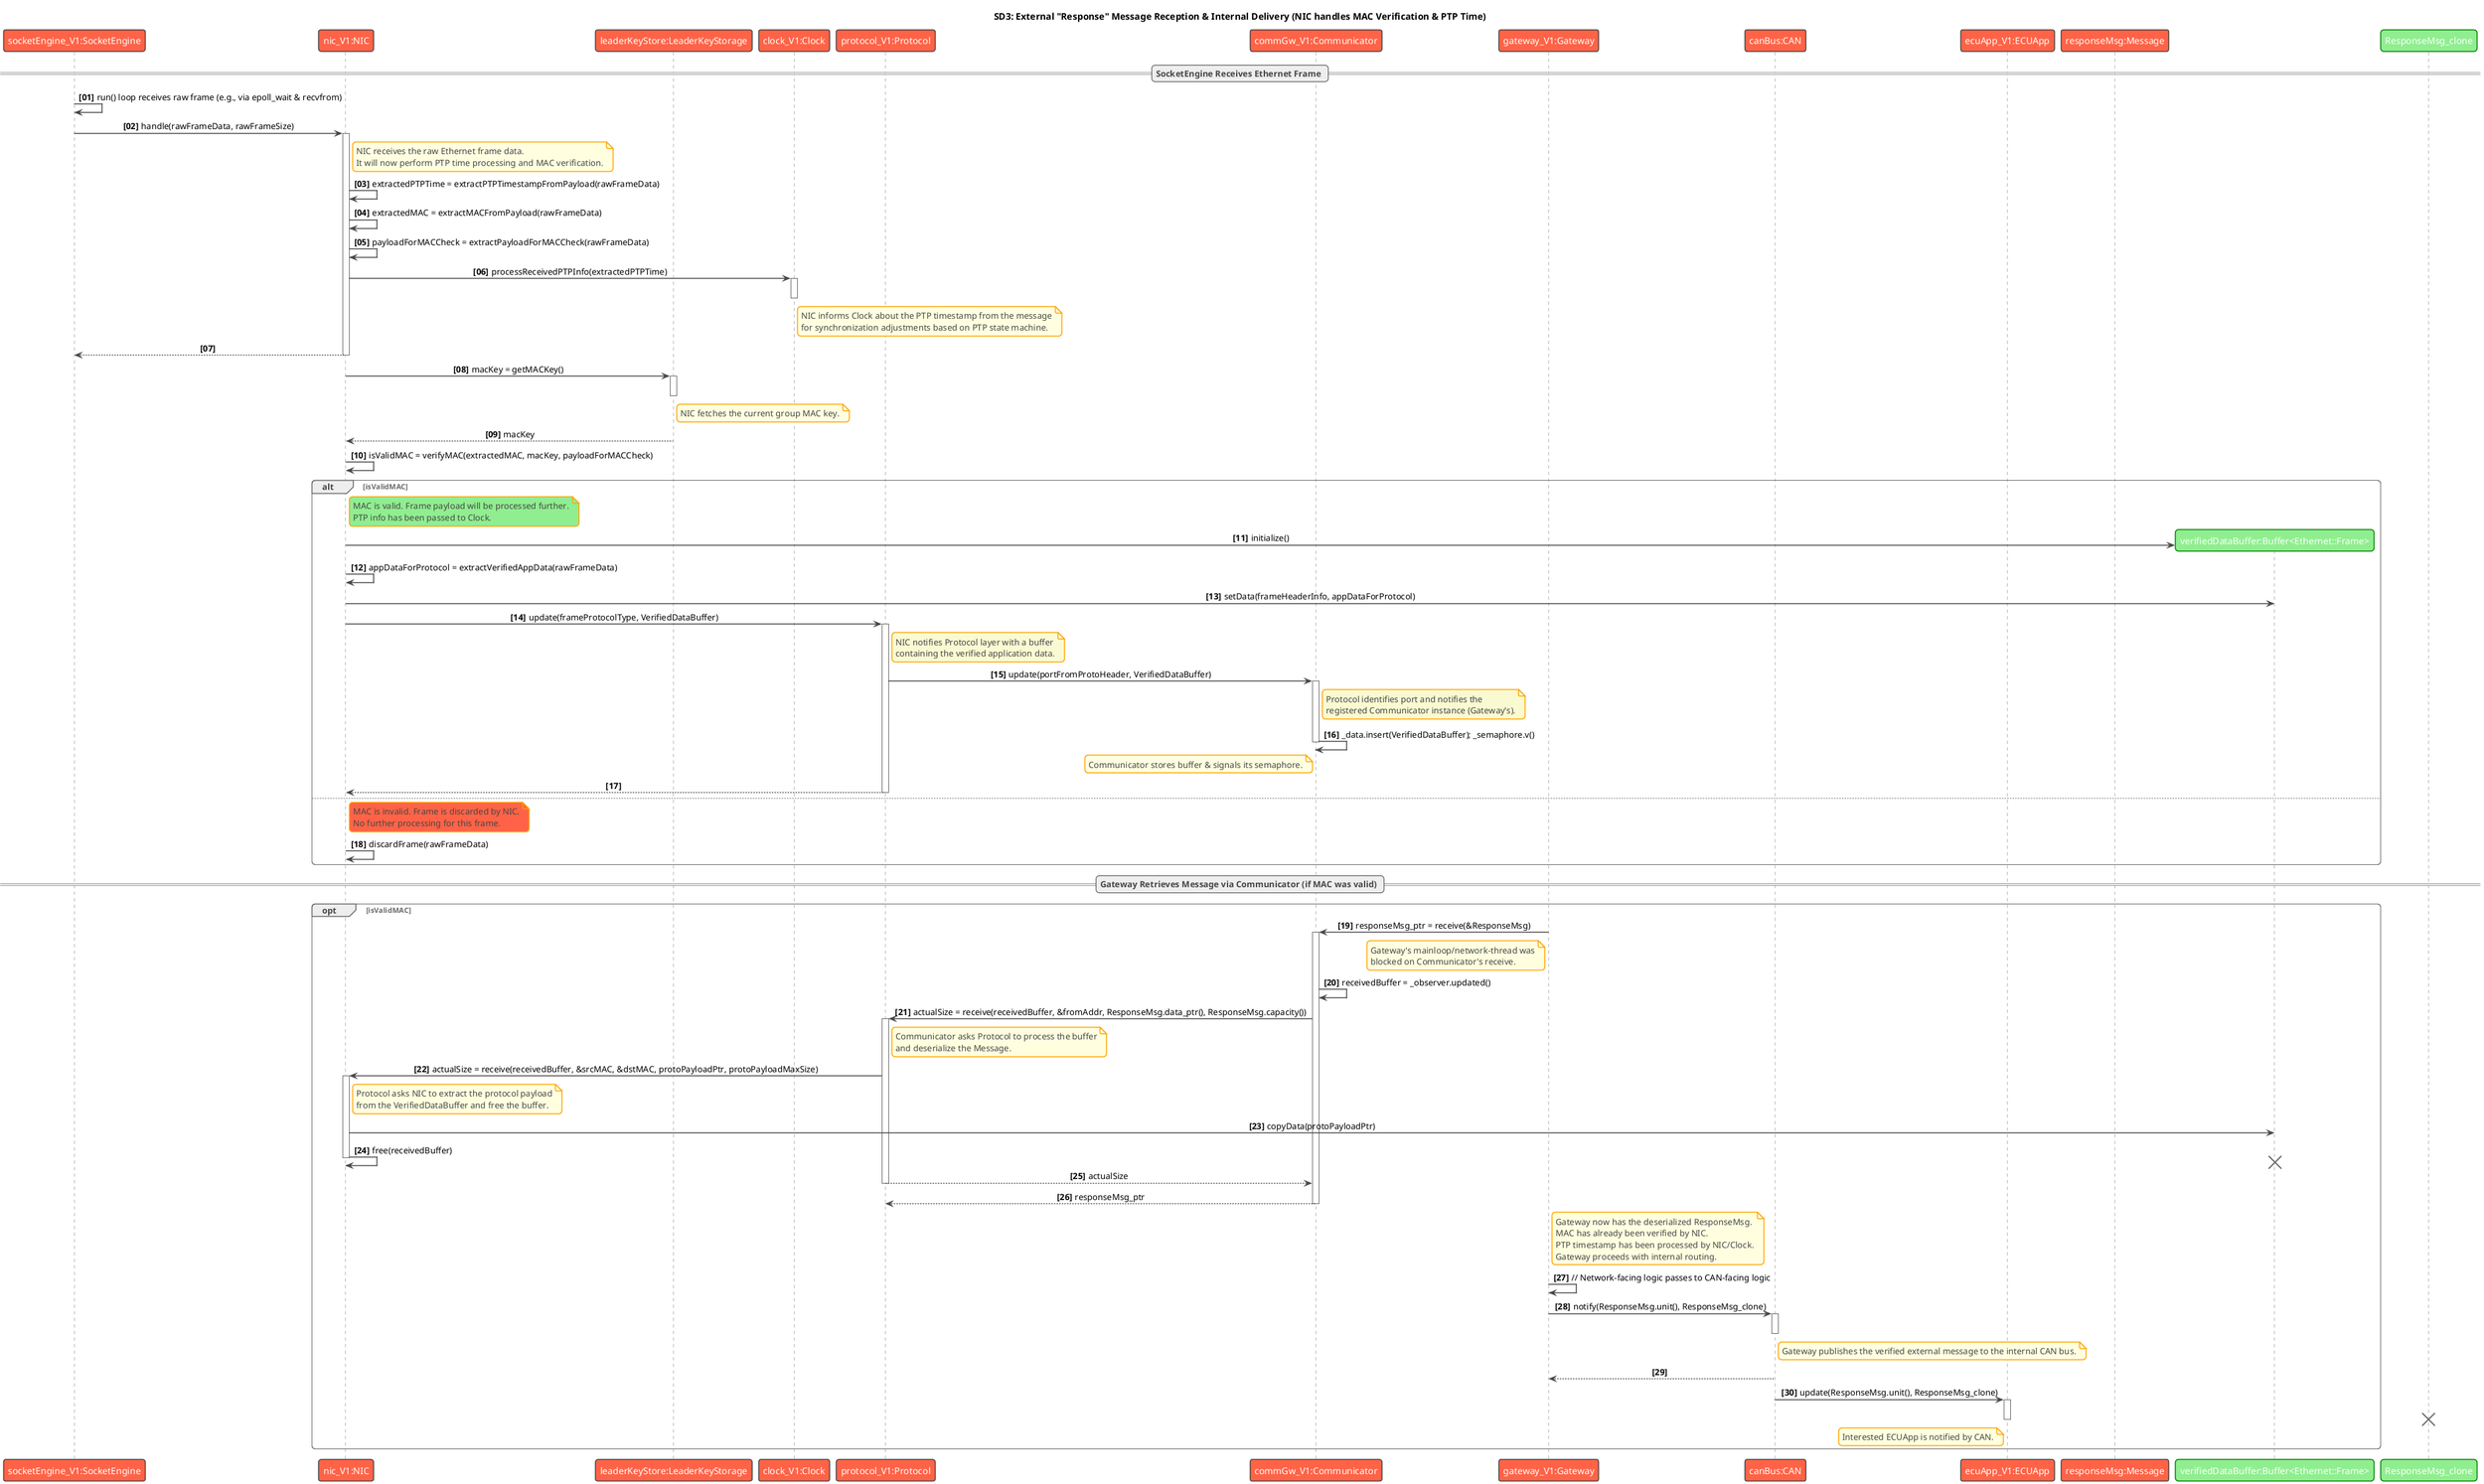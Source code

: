 @startuml SD3_External_Response_Reception_NIC_Handles_MAC_Time
!theme vibrant
title SD3: External "Response" Message Reception & Internal Delivery (NIC handles MAC Verification & PTP Time)

participant "socketEngine_V1:SocketEngine" as SocketEngine
participant "nic_V1:NIC" as NIC
participant "leaderKeyStore:LeaderKeyStorage" as LeaderKeyStore
participant "clock_V1:Clock" as Clock
participant "protocol_V1:Protocol" as Protocol
participant "commGw_V1:Communicator" as CommGw
participant "gateway_V1:Gateway" as Gateway
participant "canBus:CAN" as CANbus
participant "ecuApp_V1:ECUApp" as ECUApp
participant "responseMsg:Message" as ResponseMsg

skinparam sequenceMessageAlign center
skinparam actorBackgroundColor LightBlue
skinparam actorBorderColor Blue
skinparam participantBackgroundColor LightGreen
skinparam participantBorderColor Green
skinparam roundcorner 10
skinparam noteBackgroundColor LightYellow
skinparam noteBorderColor Orange
skinparam sequenceArrowThickness 1.5
skinparam lifelineMaxMessageSize 400

autonumber "<b>[00]"

== SocketEngine Receives Ethernet Frame ==
SocketEngine -> SocketEngine : run() loop receives raw frame (e.g., via epoll_wait & recvfrom)

SocketEngine -> NIC ++ : handle(rawFrameData, rawFrameSize)
note right of NIC #LightYellow
  NIC receives the raw Ethernet frame data.
  It will now perform PTP time processing and MAC verification.
end note

NIC -> NIC : extractedPTPTime = extractPTPTimestampFromPayload(rawFrameData)
NIC -> NIC : extractedMAC = extractMACFromPayload(rawFrameData)
NIC -> NIC : payloadForMACCheck = extractPayloadForMACCheck(rawFrameData)

NIC -> Clock ++ : processReceivedPTPInfo(extractedPTPTime)
note right of Clock
  NIC informs Clock about the PTP timestamp from the message
  for synchronization adjustments based on PTP state machine.
end note
deactivate Clock
return

NIC -> LeaderKeyStore ++ : macKey = getMACKey()
note right of LeaderKeyStore
  NIC fetches the current group MAC key.
end note
deactivate LeaderKeyStore
return macKey

NIC -> NIC : isValidMAC = verifyMAC(extractedMAC, macKey, payloadForMACCheck)

alt isValidMAC
  note right of NIC #LightGreen
    MAC is valid. Frame payload will be processed further.
    PTP info has been passed to Clock.
  end note

  create participant "verifiedDataBuffer:Buffer<Ethernet::Frame>" as VerifiedDataBuffer
  NIC -> VerifiedDataBuffer : initialize()

  NIC -> NIC : appDataForProtocol = extractVerifiedAppData(rawFrameData)
  NIC -> VerifiedDataBuffer : setData(frameHeaderInfo, appDataForProtocol)

  NIC -> Protocol ++ : update(frameProtocolType, VerifiedDataBuffer)
  note right of Protocol #LightGoldenRodYellow
    NIC notifies Protocol layer with a buffer
    containing the verified application data.
  end note

  Protocol -> CommGw ++ : update(portFromProtoHeader, VerifiedDataBuffer)
  note right of CommGw #LightGoldenRodYellow
    Protocol identifies port and notifies the
    registered Communicator instance (Gateway's).
  end note

  CommGw -> CommGw : _data.insert(VerifiedDataBuffer); _semaphore.v()
  note left of CommGw
    Communicator stores buffer & signals its semaphore.
  end note
  deactivate CommGw
  return

  deactivate Protocol

else
  note right of NIC #Tomato
    MAC is invalid. Frame is discarded by NIC.
    No further processing for this frame.
  end note
  NIC -> NIC : discardFrame(rawFrameData)
end

deactivate NIC

== Gateway Retrieves Message via Communicator (if MAC was valid) ==
opt isValidMAC
  Gateway -> CommGw ++ : responseMsg_ptr = receive(&ResponseMsg)
  note left of Gateway
    Gateway's mainloop/network-thread was
    blocked on Communicator's receive.
  end note

  CommGw -> CommGw : receivedBuffer = _observer.updated()
  CommGw -> Protocol ++ : actualSize = receive(receivedBuffer, &fromAddr, ResponseMsg.data_ptr(), ResponseMsg.capacity())
  note right of Protocol
    Communicator asks Protocol to process the buffer
    and deserialize the Message.
  end note

  Protocol -> NIC ++ : actualSize = receive(receivedBuffer, &srcMAC, &dstMAC, protoPayloadPtr, protoPayloadMaxSize)
  note right of NIC
    Protocol asks NIC to extract the protocol payload
    from the VerifiedDataBuffer and free the buffer.
  end note

  NIC -> VerifiedDataBuffer : copyData(protoPayloadPtr)
  NIC -> NIC : free(receivedBuffer)
  destroy VerifiedDataBuffer
  deactivate NIC
  return actualSize

  deactivate Protocol

  return responseMsg_ptr
  deactivate CommGw

  note right of Gateway #LightYellow
    Gateway now has the deserialized ResponseMsg.
    MAC has already been verified by NIC.
    PTP timestamp has been processed by NIC/Clock.
    Gateway proceeds with internal routing.
  end note

  Gateway -> Gateway : // Network-facing logic passes to CAN-facing logic
  Gateway -> CANbus ++ : notify(ResponseMsg.unit(), ResponseMsg_clone)
  note right of CANbus
    Gateway publishes the verified external message to the internal CAN bus.
  end note
  deactivate CANbus
  return

  CANbus -> ECUApp ++ : update(ResponseMsg.unit(), ResponseMsg_clone)
  note left of ECUApp
    Interested ECUApp is notified by CAN.
  end note
  deactivate ECUApp
  destroy ResponseMsg_clone
end

@enduml
